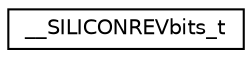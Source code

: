 digraph "Graphical Class Hierarchy"
{
  edge [fontname="Helvetica",fontsize="10",labelfontname="Helvetica",labelfontsize="10"];
  node [fontname="Helvetica",fontsize="10",shape=record];
  rankdir="LR";
  Node1 [label="__SILICONREVbits_t",height=0.2,width=0.4,color="black", fillcolor="white", style="filled",URL="$union_____s_i_l_i_c_o_n_r_e_vbits__t.html"];
}
